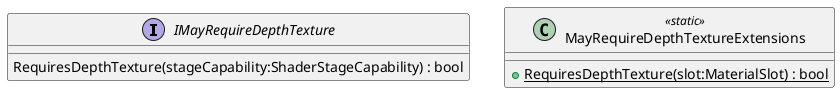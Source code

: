 @startuml
interface IMayRequireDepthTexture {
    RequiresDepthTexture(stageCapability:ShaderStageCapability) : bool
}
class MayRequireDepthTextureExtensions <<static>> {
    + {static} RequiresDepthTexture(slot:MaterialSlot) : bool
}
@enduml
